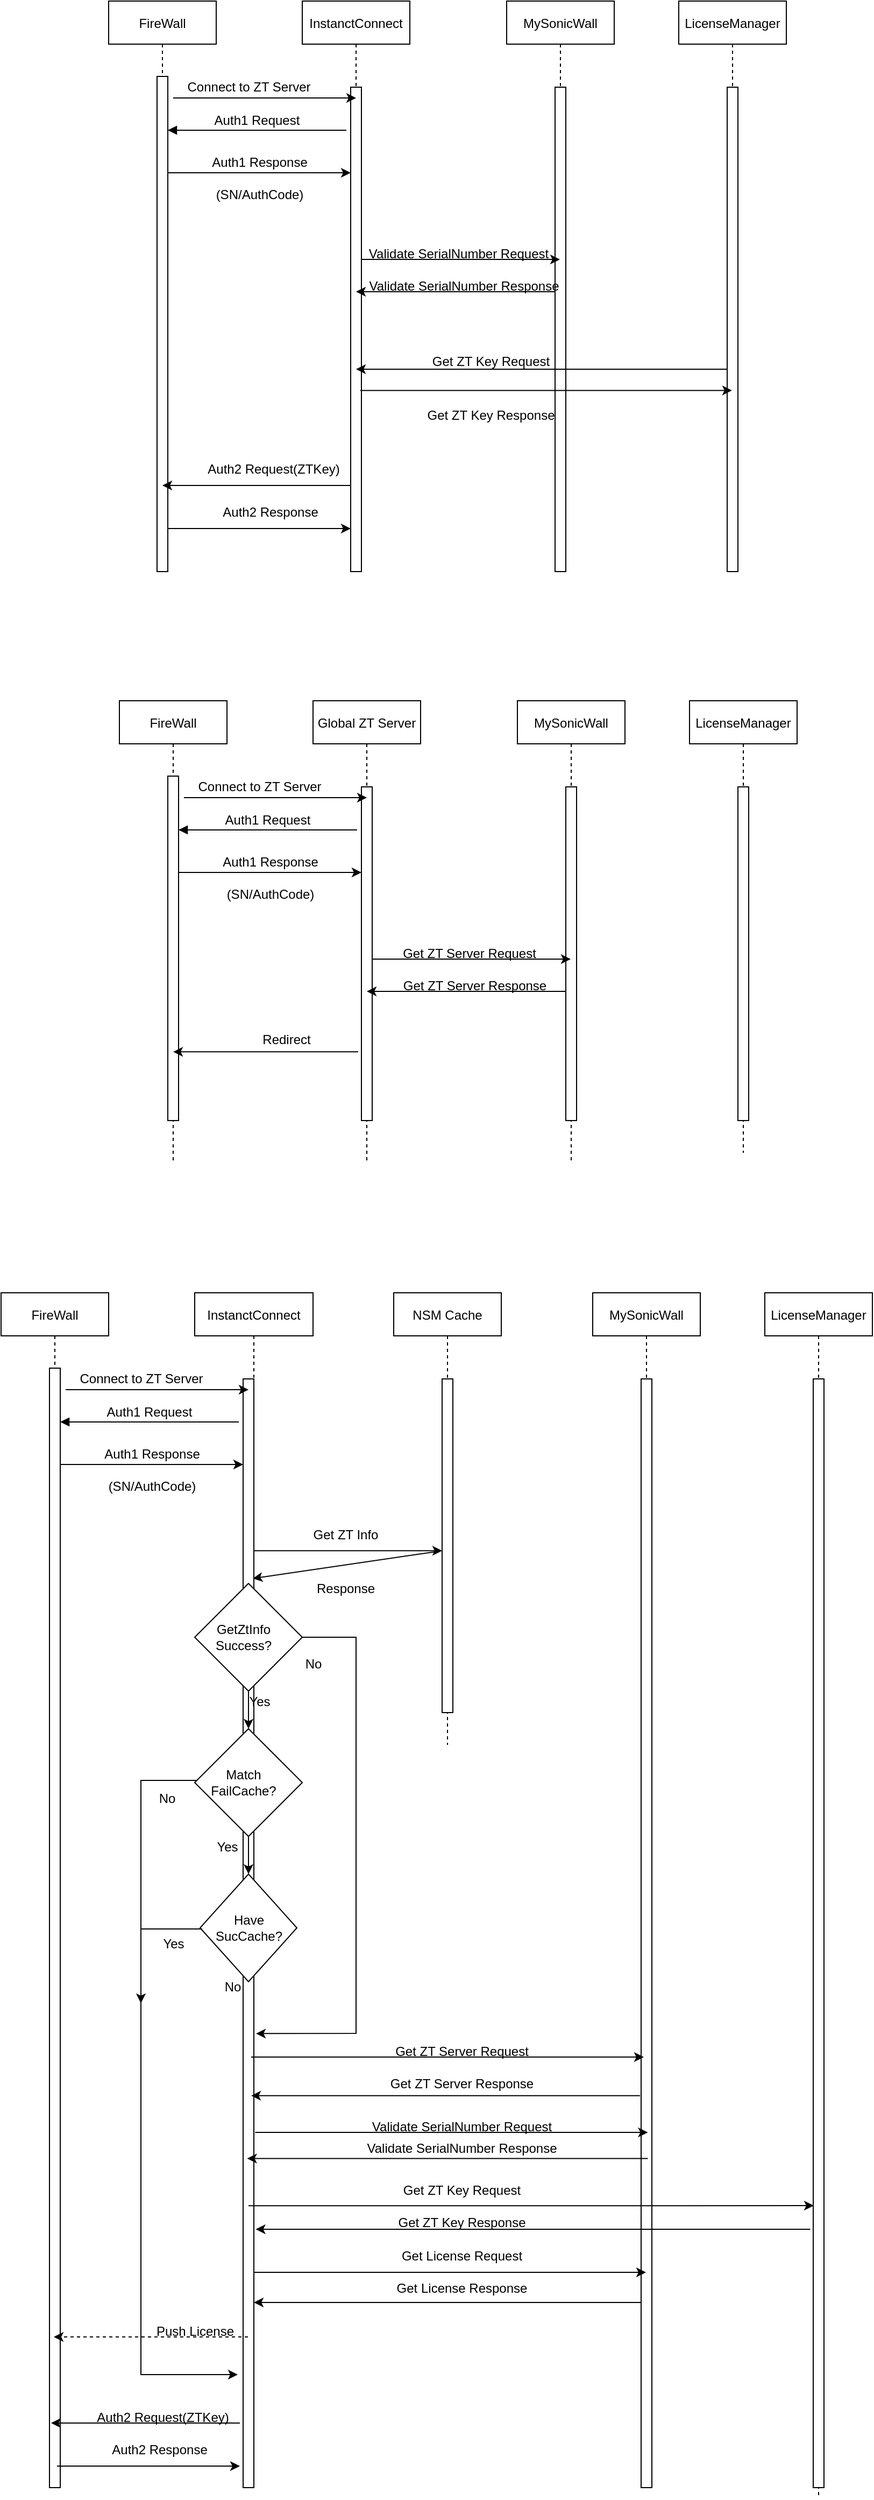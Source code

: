 <mxfile version="20.2.3" type="github">
  <diagram id="kgpKYQtTHZ0yAKxKKP6v" name="Page-1">
    <mxGraphModel dx="1422" dy="882" grid="1" gridSize="10" guides="1" tooltips="1" connect="1" arrows="1" fold="1" page="1" pageScale="1" pageWidth="850" pageHeight="11000" math="0" shadow="0">
      <root>
        <mxCell id="0" />
        <mxCell id="1" parent="0" />
        <mxCell id="3nuBFxr9cyL0pnOWT2aG-1" value="FireWall" style="shape=umlLifeline;perimeter=lifelinePerimeter;container=1;collapsible=0;recursiveResize=0;rounded=0;shadow=0;strokeWidth=1;" parent="1" vertex="1">
          <mxGeometry x="120" y="80" width="100" height="530" as="geometry" />
        </mxCell>
        <mxCell id="3nuBFxr9cyL0pnOWT2aG-2" value="" style="points=[];perimeter=orthogonalPerimeter;rounded=0;shadow=0;strokeWidth=1;" parent="3nuBFxr9cyL0pnOWT2aG-1" vertex="1">
          <mxGeometry x="45" y="70" width="10" height="460" as="geometry" />
        </mxCell>
        <mxCell id="OrFUJ4ZmauogPBNhCRfa-3" value="Auth1 Request" style="verticalAlign=bottom;endArrow=block;entryX=-0.1;entryY=-0.012;shadow=0;strokeWidth=1;entryDx=0;entryDy=0;entryPerimeter=0;fontSize=12;" edge="1" parent="3nuBFxr9cyL0pnOWT2aG-1">
          <mxGeometry relative="1" as="geometry">
            <mxPoint x="221" y="120.0" as="sourcePoint" />
            <mxPoint x="55" y="120.0" as="targetPoint" />
          </mxGeometry>
        </mxCell>
        <mxCell id="3nuBFxr9cyL0pnOWT2aG-5" value="InstanctConnect" style="shape=umlLifeline;perimeter=lifelinePerimeter;container=1;collapsible=0;recursiveResize=0;rounded=0;shadow=0;strokeWidth=1;" parent="1" vertex="1">
          <mxGeometry x="300" y="80" width="100" height="530" as="geometry" />
        </mxCell>
        <mxCell id="3nuBFxr9cyL0pnOWT2aG-6" value="" style="points=[];perimeter=orthogonalPerimeter;rounded=0;shadow=0;strokeWidth=1;" parent="3nuBFxr9cyL0pnOWT2aG-5" vertex="1">
          <mxGeometry x="45" y="80" width="10" height="450" as="geometry" />
        </mxCell>
        <mxCell id="OrFUJ4ZmauogPBNhCRfa-8" value="" style="endArrow=classic;html=1;rounded=0;" edge="1" parent="3nuBFxr9cyL0pnOWT2aG-5" target="3nuBFxr9cyL0pnOWT2aG-6">
          <mxGeometry width="50" height="50" relative="1" as="geometry">
            <mxPoint x="-125" y="159.5" as="sourcePoint" />
            <mxPoint x="40" y="160" as="targetPoint" />
            <Array as="points">
              <mxPoint x="-24.5" y="159.5" />
            </Array>
          </mxGeometry>
        </mxCell>
        <mxCell id="OrFUJ4ZmauogPBNhCRfa-1" value="LicenseManager" style="shape=umlLifeline;perimeter=lifelinePerimeter;container=1;collapsible=0;recursiveResize=0;rounded=0;shadow=0;strokeWidth=1;" vertex="1" parent="1">
          <mxGeometry x="650" y="80" width="100" height="530" as="geometry" />
        </mxCell>
        <mxCell id="OrFUJ4ZmauogPBNhCRfa-2" value="" style="points=[];perimeter=orthogonalPerimeter;rounded=0;shadow=0;strokeWidth=1;" vertex="1" parent="OrFUJ4ZmauogPBNhCRfa-1">
          <mxGeometry x="45" y="80" width="10" height="450" as="geometry" />
        </mxCell>
        <mxCell id="OrFUJ4ZmauogPBNhCRfa-6" value="" style="endArrow=classic;html=1;rounded=0;" edge="1" parent="1">
          <mxGeometry width="50" height="50" relative="1" as="geometry">
            <mxPoint x="180" y="170" as="sourcePoint" />
            <mxPoint x="350" y="170" as="targetPoint" />
            <Array as="points">
              <mxPoint x="250" y="170" />
              <mxPoint x="270" y="170" />
              <mxPoint x="310" y="170" />
            </Array>
          </mxGeometry>
        </mxCell>
        <mxCell id="OrFUJ4ZmauogPBNhCRfa-9" value="Connect to ZT Server" style="text;html=1;align=center;verticalAlign=middle;resizable=0;points=[];autosize=1;strokeColor=none;fillColor=none;" vertex="1" parent="1">
          <mxGeometry x="180" y="145" width="140" height="30" as="geometry" />
        </mxCell>
        <mxCell id="OrFUJ4ZmauogPBNhCRfa-10" value="Auth1 Response" style="text;html=1;align=center;verticalAlign=middle;resizable=0;points=[];autosize=1;strokeColor=none;fillColor=none;" vertex="1" parent="1">
          <mxGeometry x="205" y="215" width="110" height="30" as="geometry" />
        </mxCell>
        <mxCell id="OrFUJ4ZmauogPBNhCRfa-11" value="MySonicWall" style="shape=umlLifeline;perimeter=lifelinePerimeter;container=1;collapsible=0;recursiveResize=0;rounded=0;shadow=0;strokeWidth=1;" vertex="1" parent="1">
          <mxGeometry x="490" y="80" width="100" height="530" as="geometry" />
        </mxCell>
        <mxCell id="OrFUJ4ZmauogPBNhCRfa-12" value="" style="points=[];perimeter=orthogonalPerimeter;rounded=0;shadow=0;strokeWidth=1;" vertex="1" parent="OrFUJ4ZmauogPBNhCRfa-11">
          <mxGeometry x="45" y="80" width="10" height="450" as="geometry" />
        </mxCell>
        <mxCell id="OrFUJ4ZmauogPBNhCRfa-23" value="Get ZT Key Response" style="text;html=1;align=center;verticalAlign=middle;resizable=0;points=[];autosize=1;strokeColor=none;fillColor=none;fontSize=12;" vertex="1" parent="OrFUJ4ZmauogPBNhCRfa-11">
          <mxGeometry x="-85" y="370" width="140" height="30" as="geometry" />
        </mxCell>
        <mxCell id="OrFUJ4ZmauogPBNhCRfa-22" value="Get ZT Key Request" style="text;html=1;align=center;verticalAlign=middle;resizable=0;points=[];autosize=1;strokeColor=none;fillColor=none;fontSize=12;" vertex="1" parent="OrFUJ4ZmauogPBNhCRfa-11">
          <mxGeometry x="-80" y="320" width="130" height="30" as="geometry" />
        </mxCell>
        <mxCell id="OrFUJ4ZmauogPBNhCRfa-14" value="" style="endArrow=classic;html=1;rounded=0;fontSize=12;" edge="1" parent="1" source="OrFUJ4ZmauogPBNhCRfa-12">
          <mxGeometry width="50" height="50" relative="1" as="geometry">
            <mxPoint x="400" y="380" as="sourcePoint" />
            <mxPoint x="350" y="350" as="targetPoint" />
          </mxGeometry>
        </mxCell>
        <mxCell id="OrFUJ4ZmauogPBNhCRfa-16" value="" style="endArrow=classic;html=1;rounded=0;fontSize=12;" edge="1" parent="1" source="OrFUJ4ZmauogPBNhCRfa-2">
          <mxGeometry width="50" height="50" relative="1" as="geometry">
            <mxPoint x="400" y="380" as="sourcePoint" />
            <mxPoint x="350" y="422" as="targetPoint" />
          </mxGeometry>
        </mxCell>
        <mxCell id="OrFUJ4ZmauogPBNhCRfa-18" value="Validate SerialNumber Request" style="text;html=1;align=center;verticalAlign=middle;resizable=0;points=[];autosize=1;strokeColor=none;fillColor=none;fontSize=12;" vertex="1" parent="1">
          <mxGeometry x="350" y="300" width="190" height="30" as="geometry" />
        </mxCell>
        <mxCell id="OrFUJ4ZmauogPBNhCRfa-19" value="" style="endArrow=classic;html=1;rounded=0;fontSize=12;" edge="1" parent="1" source="3nuBFxr9cyL0pnOWT2aG-6" target="OrFUJ4ZmauogPBNhCRfa-11">
          <mxGeometry width="50" height="50" relative="1" as="geometry">
            <mxPoint x="360" y="310" as="sourcePoint" />
            <mxPoint x="450" y="330" as="targetPoint" />
            <Array as="points">
              <mxPoint x="480" y="320" />
            </Array>
          </mxGeometry>
        </mxCell>
        <mxCell id="OrFUJ4ZmauogPBNhCRfa-20" value="Validate SerialNumber Response" style="text;html=1;align=center;verticalAlign=middle;resizable=0;points=[];autosize=1;strokeColor=none;fillColor=none;fontSize=12;" vertex="1" parent="1">
          <mxGeometry x="350" y="330" width="200" height="30" as="geometry" />
        </mxCell>
        <mxCell id="OrFUJ4ZmauogPBNhCRfa-21" value="" style="endArrow=classic;html=1;rounded=0;fontSize=12;exitX=0.9;exitY=0.626;exitDx=0;exitDy=0;exitPerimeter=0;" edge="1" parent="1" source="3nuBFxr9cyL0pnOWT2aG-6" target="OrFUJ4ZmauogPBNhCRfa-1">
          <mxGeometry width="50" height="50" relative="1" as="geometry">
            <mxPoint x="400" y="480" as="sourcePoint" />
            <mxPoint x="450" y="430" as="targetPoint" />
          </mxGeometry>
        </mxCell>
        <mxCell id="OrFUJ4ZmauogPBNhCRfa-24" value="" style="endArrow=classic;html=1;rounded=0;fontSize=12;" edge="1" parent="1" source="3nuBFxr9cyL0pnOWT2aG-6" target="3nuBFxr9cyL0pnOWT2aG-1">
          <mxGeometry width="50" height="50" relative="1" as="geometry">
            <mxPoint x="400" y="480" as="sourcePoint" />
            <mxPoint x="450" y="430" as="targetPoint" />
            <Array as="points">
              <mxPoint x="290" y="530" />
            </Array>
          </mxGeometry>
        </mxCell>
        <mxCell id="OrFUJ4ZmauogPBNhCRfa-25" value="" style="endArrow=classic;html=1;rounded=0;fontSize=12;" edge="1" parent="1" source="3nuBFxr9cyL0pnOWT2aG-2" target="3nuBFxr9cyL0pnOWT2aG-6">
          <mxGeometry width="50" height="50" relative="1" as="geometry">
            <mxPoint x="400" y="480" as="sourcePoint" />
            <mxPoint x="450" y="430" as="targetPoint" />
            <Array as="points">
              <mxPoint x="290" y="570" />
            </Array>
          </mxGeometry>
        </mxCell>
        <mxCell id="OrFUJ4ZmauogPBNhCRfa-26" value="Auth2 Request(ZTKey)" style="text;html=1;align=center;verticalAlign=middle;resizable=0;points=[];autosize=1;strokeColor=none;fillColor=none;fontSize=12;" vertex="1" parent="1">
          <mxGeometry x="198" y="500" width="150" height="30" as="geometry" />
        </mxCell>
        <mxCell id="OrFUJ4ZmauogPBNhCRfa-27" value="Auth2 Response" style="text;html=1;align=center;verticalAlign=middle;resizable=0;points=[];autosize=1;strokeColor=none;fillColor=none;fontSize=12;" vertex="1" parent="1">
          <mxGeometry x="215" y="540" width="110" height="30" as="geometry" />
        </mxCell>
        <mxCell id="OrFUJ4ZmauogPBNhCRfa-28" value="(SN/AuthCode)" style="text;html=1;align=center;verticalAlign=middle;resizable=0;points=[];autosize=1;strokeColor=none;fillColor=none;fontSize=12;" vertex="1" parent="1">
          <mxGeometry x="210" y="245" width="100" height="30" as="geometry" />
        </mxCell>
        <mxCell id="OrFUJ4ZmauogPBNhCRfa-29" value="FireWall" style="shape=umlLifeline;perimeter=lifelinePerimeter;container=1;collapsible=0;recursiveResize=0;rounded=0;shadow=0;strokeWidth=1;" vertex="1" parent="1">
          <mxGeometry x="130" y="730" width="100" height="430" as="geometry" />
        </mxCell>
        <mxCell id="OrFUJ4ZmauogPBNhCRfa-30" value="" style="points=[];perimeter=orthogonalPerimeter;rounded=0;shadow=0;strokeWidth=1;" vertex="1" parent="OrFUJ4ZmauogPBNhCRfa-29">
          <mxGeometry x="45" y="70" width="10" height="320" as="geometry" />
        </mxCell>
        <mxCell id="OrFUJ4ZmauogPBNhCRfa-31" value="Auth1 Request" style="verticalAlign=bottom;endArrow=block;entryX=-0.1;entryY=-0.012;shadow=0;strokeWidth=1;entryDx=0;entryDy=0;entryPerimeter=0;fontSize=12;" edge="1" parent="OrFUJ4ZmauogPBNhCRfa-29">
          <mxGeometry relative="1" as="geometry">
            <mxPoint x="221" y="120.0" as="sourcePoint" />
            <mxPoint x="55" y="120.0" as="targetPoint" />
          </mxGeometry>
        </mxCell>
        <mxCell id="OrFUJ4ZmauogPBNhCRfa-32" value="Global ZT Server" style="shape=umlLifeline;perimeter=lifelinePerimeter;container=1;collapsible=0;recursiveResize=0;rounded=0;shadow=0;strokeWidth=1;" vertex="1" parent="1">
          <mxGeometry x="310" y="730" width="100" height="430" as="geometry" />
        </mxCell>
        <mxCell id="OrFUJ4ZmauogPBNhCRfa-33" value="" style="points=[];perimeter=orthogonalPerimeter;rounded=0;shadow=0;strokeWidth=1;" vertex="1" parent="OrFUJ4ZmauogPBNhCRfa-32">
          <mxGeometry x="45" y="80" width="10" height="310" as="geometry" />
        </mxCell>
        <mxCell id="OrFUJ4ZmauogPBNhCRfa-34" value="" style="endArrow=classic;html=1;rounded=0;" edge="1" parent="OrFUJ4ZmauogPBNhCRfa-32" target="OrFUJ4ZmauogPBNhCRfa-33">
          <mxGeometry width="50" height="50" relative="1" as="geometry">
            <mxPoint x="-125" y="159.5" as="sourcePoint" />
            <mxPoint x="40" y="160" as="targetPoint" />
            <Array as="points">
              <mxPoint x="-24.5" y="159.5" />
            </Array>
          </mxGeometry>
        </mxCell>
        <mxCell id="OrFUJ4ZmauogPBNhCRfa-35" value="LicenseManager" style="shape=umlLifeline;perimeter=lifelinePerimeter;container=1;collapsible=0;recursiveResize=0;rounded=0;shadow=0;strokeWidth=1;" vertex="1" parent="1">
          <mxGeometry x="660" y="730" width="100" height="420" as="geometry" />
        </mxCell>
        <mxCell id="OrFUJ4ZmauogPBNhCRfa-36" value="" style="points=[];perimeter=orthogonalPerimeter;rounded=0;shadow=0;strokeWidth=1;" vertex="1" parent="OrFUJ4ZmauogPBNhCRfa-35">
          <mxGeometry x="45" y="80" width="10" height="310" as="geometry" />
        </mxCell>
        <mxCell id="OrFUJ4ZmauogPBNhCRfa-37" value="" style="endArrow=classic;html=1;rounded=0;" edge="1" parent="1">
          <mxGeometry width="50" height="50" relative="1" as="geometry">
            <mxPoint x="190" y="820" as="sourcePoint" />
            <mxPoint x="360" y="820" as="targetPoint" />
            <Array as="points">
              <mxPoint x="260" y="820" />
              <mxPoint x="280" y="820" />
              <mxPoint x="320" y="820" />
            </Array>
          </mxGeometry>
        </mxCell>
        <mxCell id="OrFUJ4ZmauogPBNhCRfa-38" value="Connect to ZT Server" style="text;html=1;align=center;verticalAlign=middle;resizable=0;points=[];autosize=1;strokeColor=none;fillColor=none;" vertex="1" parent="1">
          <mxGeometry x="190" y="795" width="140" height="30" as="geometry" />
        </mxCell>
        <mxCell id="OrFUJ4ZmauogPBNhCRfa-39" value="Auth1 Response" style="text;html=1;align=center;verticalAlign=middle;resizable=0;points=[];autosize=1;strokeColor=none;fillColor=none;" vertex="1" parent="1">
          <mxGeometry x="215" y="865" width="110" height="30" as="geometry" />
        </mxCell>
        <mxCell id="OrFUJ4ZmauogPBNhCRfa-40" value="MySonicWall" style="shape=umlLifeline;perimeter=lifelinePerimeter;container=1;collapsible=0;recursiveResize=0;rounded=0;shadow=0;strokeWidth=1;" vertex="1" parent="1">
          <mxGeometry x="500" y="730" width="100" height="430" as="geometry" />
        </mxCell>
        <mxCell id="OrFUJ4ZmauogPBNhCRfa-41" value="" style="points=[];perimeter=orthogonalPerimeter;rounded=0;shadow=0;strokeWidth=1;" vertex="1" parent="OrFUJ4ZmauogPBNhCRfa-40">
          <mxGeometry x="45" y="80" width="10" height="310" as="geometry" />
        </mxCell>
        <mxCell id="OrFUJ4ZmauogPBNhCRfa-44" value="" style="endArrow=classic;html=1;rounded=0;fontSize=12;" edge="1" parent="1" source="OrFUJ4ZmauogPBNhCRfa-41">
          <mxGeometry width="50" height="50" relative="1" as="geometry">
            <mxPoint x="410" y="1030" as="sourcePoint" />
            <mxPoint x="360" y="1000" as="targetPoint" />
          </mxGeometry>
        </mxCell>
        <mxCell id="OrFUJ4ZmauogPBNhCRfa-46" value="Get ZT Server Request" style="text;html=1;align=center;verticalAlign=middle;resizable=0;points=[];autosize=1;strokeColor=none;fillColor=none;fontSize=12;" vertex="1" parent="1">
          <mxGeometry x="380" y="950" width="150" height="30" as="geometry" />
        </mxCell>
        <mxCell id="OrFUJ4ZmauogPBNhCRfa-47" value="" style="endArrow=classic;html=1;rounded=0;fontSize=12;" edge="1" parent="1" source="OrFUJ4ZmauogPBNhCRfa-33" target="OrFUJ4ZmauogPBNhCRfa-40">
          <mxGeometry width="50" height="50" relative="1" as="geometry">
            <mxPoint x="370" y="960" as="sourcePoint" />
            <mxPoint x="460" y="980" as="targetPoint" />
            <Array as="points">
              <mxPoint x="490" y="970" />
            </Array>
          </mxGeometry>
        </mxCell>
        <mxCell id="OrFUJ4ZmauogPBNhCRfa-48" value="Get ZT Server Response" style="text;html=1;align=center;verticalAlign=middle;resizable=0;points=[];autosize=1;strokeColor=none;fillColor=none;fontSize=12;" vertex="1" parent="1">
          <mxGeometry x="380" y="980" width="160" height="30" as="geometry" />
        </mxCell>
        <mxCell id="OrFUJ4ZmauogPBNhCRfa-52" value="Redirect" style="text;html=1;align=center;verticalAlign=middle;resizable=0;points=[];autosize=1;strokeColor=none;fillColor=none;fontSize=12;" vertex="1" parent="1">
          <mxGeometry x="250" y="1030" width="70" height="30" as="geometry" />
        </mxCell>
        <mxCell id="OrFUJ4ZmauogPBNhCRfa-54" value="(SN/AuthCode)" style="text;html=1;align=center;verticalAlign=middle;resizable=0;points=[];autosize=1;strokeColor=none;fillColor=none;fontSize=12;" vertex="1" parent="1">
          <mxGeometry x="220" y="895" width="100" height="30" as="geometry" />
        </mxCell>
        <mxCell id="OrFUJ4ZmauogPBNhCRfa-56" value="" style="endArrow=classic;html=1;rounded=0;fontSize=12;exitX=-0.3;exitY=0.794;exitDx=0;exitDy=0;exitPerimeter=0;" edge="1" parent="1" source="OrFUJ4ZmauogPBNhCRfa-33" target="OrFUJ4ZmauogPBNhCRfa-29">
          <mxGeometry width="50" height="50" relative="1" as="geometry">
            <mxPoint x="400" y="1010" as="sourcePoint" />
            <mxPoint x="450" y="960" as="targetPoint" />
          </mxGeometry>
        </mxCell>
        <mxCell id="OrFUJ4ZmauogPBNhCRfa-58" value="FireWall" style="shape=umlLifeline;perimeter=lifelinePerimeter;container=1;collapsible=0;recursiveResize=0;rounded=0;shadow=0;strokeWidth=1;" vertex="1" parent="1">
          <mxGeometry x="20" y="1280" width="100" height="1110" as="geometry" />
        </mxCell>
        <mxCell id="OrFUJ4ZmauogPBNhCRfa-59" value="" style="points=[];perimeter=orthogonalPerimeter;rounded=0;shadow=0;strokeWidth=1;" vertex="1" parent="OrFUJ4ZmauogPBNhCRfa-58">
          <mxGeometry x="45" y="70" width="10" height="1040" as="geometry" />
        </mxCell>
        <mxCell id="OrFUJ4ZmauogPBNhCRfa-60" value="Auth1 Request" style="verticalAlign=bottom;endArrow=block;entryX=-0.1;entryY=-0.012;shadow=0;strokeWidth=1;entryDx=0;entryDy=0;entryPerimeter=0;fontSize=12;" edge="1" parent="OrFUJ4ZmauogPBNhCRfa-58">
          <mxGeometry relative="1" as="geometry">
            <mxPoint x="221" y="120.0" as="sourcePoint" />
            <mxPoint x="55" y="120.0" as="targetPoint" />
          </mxGeometry>
        </mxCell>
        <mxCell id="OrFUJ4ZmauogPBNhCRfa-61" value="InstanctConnect" style="shape=umlLifeline;perimeter=lifelinePerimeter;container=1;collapsible=0;recursiveResize=0;rounded=0;shadow=0;strokeWidth=1;" vertex="1" parent="1">
          <mxGeometry x="200" y="1280" width="110" height="1110" as="geometry" />
        </mxCell>
        <mxCell id="OrFUJ4ZmauogPBNhCRfa-62" value="" style="points=[];perimeter=orthogonalPerimeter;rounded=0;shadow=0;strokeWidth=1;" vertex="1" parent="OrFUJ4ZmauogPBNhCRfa-61">
          <mxGeometry x="45" y="80" width="10" height="1030" as="geometry" />
        </mxCell>
        <mxCell id="OrFUJ4ZmauogPBNhCRfa-63" value="" style="endArrow=classic;html=1;rounded=0;" edge="1" parent="OrFUJ4ZmauogPBNhCRfa-61" target="OrFUJ4ZmauogPBNhCRfa-62">
          <mxGeometry width="50" height="50" relative="1" as="geometry">
            <mxPoint x="-125" y="159.5" as="sourcePoint" />
            <mxPoint x="40" y="160" as="targetPoint" />
            <Array as="points">
              <mxPoint x="-24.5" y="159.5" />
            </Array>
          </mxGeometry>
        </mxCell>
        <mxCell id="OrFUJ4ZmauogPBNhCRfa-107" value="" style="rhombus;whiteSpace=wrap;html=1;fontSize=12;" vertex="1" parent="OrFUJ4ZmauogPBNhCRfa-61">
          <mxGeometry y="405" width="100" height="100" as="geometry" />
        </mxCell>
        <mxCell id="OrFUJ4ZmauogPBNhCRfa-108" value="Match&lt;br&gt;FailCache?" style="text;html=1;align=center;verticalAlign=middle;resizable=0;points=[];autosize=1;strokeColor=none;fillColor=none;fontSize=12;" vertex="1" parent="OrFUJ4ZmauogPBNhCRfa-61">
          <mxGeometry x="5" y="435" width="80" height="40" as="geometry" />
        </mxCell>
        <mxCell id="OrFUJ4ZmauogPBNhCRfa-109" value="" style="rhombus;whiteSpace=wrap;html=1;fontSize=12;" vertex="1" parent="OrFUJ4ZmauogPBNhCRfa-61">
          <mxGeometry x="5" y="540" width="90" height="100" as="geometry" />
        </mxCell>
        <mxCell id="OrFUJ4ZmauogPBNhCRfa-110" value="Have &lt;br&gt;SucCache?" style="text;html=1;align=center;verticalAlign=middle;resizable=0;points=[];autosize=1;strokeColor=none;fillColor=none;fontSize=12;" vertex="1" parent="OrFUJ4ZmauogPBNhCRfa-61">
          <mxGeometry x="5" y="570" width="90" height="40" as="geometry" />
        </mxCell>
        <mxCell id="OrFUJ4ZmauogPBNhCRfa-111" value="" style="endArrow=classic;html=1;rounded=0;fontSize=12;entryX=0.5;entryY=0;entryDx=0;entryDy=0;" edge="1" parent="OrFUJ4ZmauogPBNhCRfa-61" target="OrFUJ4ZmauogPBNhCRfa-109">
          <mxGeometry width="50" height="50" relative="1" as="geometry">
            <mxPoint x="50" y="505" as="sourcePoint" />
            <mxPoint x="250" y="705" as="targetPoint" />
          </mxGeometry>
        </mxCell>
        <mxCell id="OrFUJ4ZmauogPBNhCRfa-105" value="Yes" style="text;html=1;align=center;verticalAlign=middle;resizable=0;points=[];autosize=1;strokeColor=none;fillColor=none;fontSize=12;" vertex="1" parent="OrFUJ4ZmauogPBNhCRfa-61">
          <mxGeometry x="10" y="500" width="40" height="30" as="geometry" />
        </mxCell>
        <mxCell id="OrFUJ4ZmauogPBNhCRfa-116" value="No" style="text;html=1;align=center;verticalAlign=middle;resizable=0;points=[];autosize=1;strokeColor=none;fillColor=none;fontSize=12;" vertex="1" parent="OrFUJ4ZmauogPBNhCRfa-61">
          <mxGeometry x="15" y="630" width="40" height="30" as="geometry" />
        </mxCell>
        <mxCell id="OrFUJ4ZmauogPBNhCRfa-115" value="" style="endArrow=classic;html=1;rounded=0;fontSize=12;exitX=0.022;exitY=0.525;exitDx=0;exitDy=0;exitPerimeter=0;" edge="1" parent="OrFUJ4ZmauogPBNhCRfa-61" source="OrFUJ4ZmauogPBNhCRfa-110">
          <mxGeometry width="50" height="50" relative="1" as="geometry">
            <mxPoint x="-20" y="470" as="sourcePoint" />
            <mxPoint x="40" y="1005" as="targetPoint" />
            <Array as="points">
              <mxPoint x="-50" y="591" />
              <mxPoint x="-50" y="1005" />
            </Array>
          </mxGeometry>
        </mxCell>
        <mxCell id="OrFUJ4ZmauogPBNhCRfa-122" style="edgeStyle=orthogonalEdgeStyle;rounded=0;orthogonalLoop=1;jettySize=auto;html=1;exitX=0.5;exitY=1;exitDx=0;exitDy=0;fontSize=12;entryX=0.5;entryY=0;entryDx=0;entryDy=0;" edge="1" parent="OrFUJ4ZmauogPBNhCRfa-61" source="OrFUJ4ZmauogPBNhCRfa-120" target="OrFUJ4ZmauogPBNhCRfa-107">
          <mxGeometry relative="1" as="geometry" />
        </mxCell>
        <mxCell id="OrFUJ4ZmauogPBNhCRfa-120" value="" style="rhombus;whiteSpace=wrap;html=1;fontSize=12;" vertex="1" parent="OrFUJ4ZmauogPBNhCRfa-61">
          <mxGeometry y="270" width="100" height="100" as="geometry" />
        </mxCell>
        <mxCell id="OrFUJ4ZmauogPBNhCRfa-121" value="GetZtInfo&lt;br&gt;Success?" style="text;html=1;align=center;verticalAlign=middle;resizable=0;points=[];autosize=1;strokeColor=none;fillColor=none;fontSize=12;" vertex="1" parent="OrFUJ4ZmauogPBNhCRfa-61">
          <mxGeometry x="5" y="300" width="80" height="40" as="geometry" />
        </mxCell>
        <mxCell id="OrFUJ4ZmauogPBNhCRfa-125" value="" style="endArrow=classic;html=1;rounded=0;fontSize=12;exitX=1;exitY=0.5;exitDx=0;exitDy=0;entryX=0.518;entryY=0.62;entryDx=0;entryDy=0;entryPerimeter=0;" edge="1" parent="OrFUJ4ZmauogPBNhCRfa-61" source="OrFUJ4ZmauogPBNhCRfa-120" target="OrFUJ4ZmauogPBNhCRfa-61">
          <mxGeometry width="50" height="50" relative="1" as="geometry">
            <mxPoint x="200" y="600" as="sourcePoint" />
            <mxPoint x="150" y="680" as="targetPoint" />
            <Array as="points">
              <mxPoint x="150" y="320" />
              <mxPoint x="150" y="688" />
            </Array>
          </mxGeometry>
        </mxCell>
        <mxCell id="OrFUJ4ZmauogPBNhCRfa-99" value="Push License" style="text;html=1;align=center;verticalAlign=middle;resizable=0;points=[];autosize=1;strokeColor=none;fillColor=none;fontSize=12;" vertex="1" parent="OrFUJ4ZmauogPBNhCRfa-61">
          <mxGeometry x="-50" y="950" width="100" height="30" as="geometry" />
        </mxCell>
        <mxCell id="OrFUJ4ZmauogPBNhCRfa-64" value="LicenseManager" style="shape=umlLifeline;perimeter=lifelinePerimeter;container=1;collapsible=0;recursiveResize=0;rounded=0;shadow=0;strokeWidth=1;" vertex="1" parent="1">
          <mxGeometry x="730" y="1280" width="100" height="1120" as="geometry" />
        </mxCell>
        <mxCell id="OrFUJ4ZmauogPBNhCRfa-65" value="" style="points=[];perimeter=orthogonalPerimeter;rounded=0;shadow=0;strokeWidth=1;" vertex="1" parent="OrFUJ4ZmauogPBNhCRfa-64">
          <mxGeometry x="45" y="80" width="10" height="1030" as="geometry" />
        </mxCell>
        <mxCell id="OrFUJ4ZmauogPBNhCRfa-66" value="" style="endArrow=classic;html=1;rounded=0;" edge="1" parent="1">
          <mxGeometry width="50" height="50" relative="1" as="geometry">
            <mxPoint x="80" y="1370" as="sourcePoint" />
            <mxPoint x="250" y="1370" as="targetPoint" />
            <Array as="points">
              <mxPoint x="150" y="1370" />
              <mxPoint x="170" y="1370" />
              <mxPoint x="210" y="1370" />
            </Array>
          </mxGeometry>
        </mxCell>
        <mxCell id="OrFUJ4ZmauogPBNhCRfa-67" value="Connect to ZT Server" style="text;html=1;align=center;verticalAlign=middle;resizable=0;points=[];autosize=1;strokeColor=none;fillColor=none;" vertex="1" parent="1">
          <mxGeometry x="80" y="1345" width="140" height="30" as="geometry" />
        </mxCell>
        <mxCell id="OrFUJ4ZmauogPBNhCRfa-68" value="Auth1 Response" style="text;html=1;align=center;verticalAlign=middle;resizable=0;points=[];autosize=1;strokeColor=none;fillColor=none;" vertex="1" parent="1">
          <mxGeometry x="105" y="1415" width="110" height="30" as="geometry" />
        </mxCell>
        <mxCell id="OrFUJ4ZmauogPBNhCRfa-69" value="MySonicWall" style="shape=umlLifeline;perimeter=lifelinePerimeter;container=1;collapsible=0;recursiveResize=0;rounded=0;shadow=0;strokeWidth=1;" vertex="1" parent="1">
          <mxGeometry x="570" y="1280" width="100" height="1110" as="geometry" />
        </mxCell>
        <mxCell id="OrFUJ4ZmauogPBNhCRfa-70" value="" style="points=[];perimeter=orthogonalPerimeter;rounded=0;shadow=0;strokeWidth=1;" vertex="1" parent="OrFUJ4ZmauogPBNhCRfa-69">
          <mxGeometry x="45" y="80" width="10" height="1030" as="geometry" />
        </mxCell>
        <mxCell id="OrFUJ4ZmauogPBNhCRfa-76" value="" style="endArrow=classic;html=1;rounded=0;fontSize=12;" edge="1" parent="OrFUJ4ZmauogPBNhCRfa-69">
          <mxGeometry width="50" height="50" relative="1" as="geometry">
            <mxPoint x="-313.75" y="780" as="sourcePoint" />
            <mxPoint x="51.25" y="780" as="targetPoint" />
            <Array as="points">
              <mxPoint x="-8.25" y="780" />
            </Array>
          </mxGeometry>
        </mxCell>
        <mxCell id="OrFUJ4ZmauogPBNhCRfa-84" value="" style="endArrow=classic;html=1;rounded=0;fontSize=12;" edge="1" parent="OrFUJ4ZmauogPBNhCRfa-69">
          <mxGeometry width="50" height="50" relative="1" as="geometry">
            <mxPoint x="202.25" y="870" as="sourcePoint" />
            <mxPoint x="-313.25" y="870" as="targetPoint" />
          </mxGeometry>
        </mxCell>
        <mxCell id="OrFUJ4ZmauogPBNhCRfa-85" value="" style="endArrow=classic;html=1;rounded=0;fontSize=12;exitX=0.1;exitY=0.484;exitDx=0;exitDy=0;exitPerimeter=0;" edge="1" parent="OrFUJ4ZmauogPBNhCRfa-69">
          <mxGeometry width="50" height="50" relative="1" as="geometry">
            <mxPoint x="44" y="745.92" as="sourcePoint" />
            <mxPoint x="-317.5" y="745.92" as="targetPoint" />
          </mxGeometry>
        </mxCell>
        <mxCell id="OrFUJ4ZmauogPBNhCRfa-86" value="Get ZT Server Request" style="text;html=1;align=center;verticalAlign=middle;resizable=0;points=[];autosize=1;strokeColor=none;fillColor=none;fontSize=12;" vertex="1" parent="OrFUJ4ZmauogPBNhCRfa-69">
          <mxGeometry x="-196.75" y="690" width="150" height="30" as="geometry" />
        </mxCell>
        <mxCell id="OrFUJ4ZmauogPBNhCRfa-87" value="" style="endArrow=classic;html=1;rounded=0;fontSize=12;" edge="1" parent="OrFUJ4ZmauogPBNhCRfa-69">
          <mxGeometry width="50" height="50" relative="1" as="geometry">
            <mxPoint x="-317.5" y="710" as="sourcePoint" />
            <mxPoint x="47.5" y="710" as="targetPoint" />
            <Array as="points">
              <mxPoint x="-86.75" y="710" />
            </Array>
          </mxGeometry>
        </mxCell>
        <mxCell id="OrFUJ4ZmauogPBNhCRfa-88" value="Get ZT Server Response" style="text;html=1;align=center;verticalAlign=middle;resizable=0;points=[];autosize=1;strokeColor=none;fillColor=none;fontSize=12;" vertex="1" parent="OrFUJ4ZmauogPBNhCRfa-69">
          <mxGeometry x="-201.75" y="720" width="160" height="30" as="geometry" />
        </mxCell>
        <mxCell id="OrFUJ4ZmauogPBNhCRfa-90" value="Get License Request" style="text;html=1;align=center;verticalAlign=middle;resizable=0;points=[];autosize=1;strokeColor=none;fillColor=none;fontSize=12;" vertex="1" parent="OrFUJ4ZmauogPBNhCRfa-69">
          <mxGeometry x="-191.75" y="880" width="140" height="30" as="geometry" />
        </mxCell>
        <mxCell id="OrFUJ4ZmauogPBNhCRfa-77" value="Get License Response" style="text;html=1;align=center;verticalAlign=middle;resizable=0;points=[];autosize=1;strokeColor=none;fillColor=none;fontSize=12;" vertex="1" parent="OrFUJ4ZmauogPBNhCRfa-69">
          <mxGeometry x="-191.75" y="910" width="140" height="30" as="geometry" />
        </mxCell>
        <mxCell id="OrFUJ4ZmauogPBNhCRfa-91" value="" style="endArrow=classic;html=1;rounded=0;fontSize=12;" edge="1" parent="OrFUJ4ZmauogPBNhCRfa-69">
          <mxGeometry width="50" height="50" relative="1" as="geometry">
            <mxPoint x="-315.5" y="910" as="sourcePoint" />
            <mxPoint x="49.5" y="910" as="targetPoint" />
            <Array as="points">
              <mxPoint x="-85" y="910" />
            </Array>
          </mxGeometry>
        </mxCell>
        <mxCell id="OrFUJ4ZmauogPBNhCRfa-92" value="Validate SerialNumber Response" style="text;html=1;align=center;verticalAlign=middle;resizable=0;points=[];autosize=1;strokeColor=none;fillColor=none;fontSize=12;" vertex="1" parent="OrFUJ4ZmauogPBNhCRfa-69">
          <mxGeometry x="-221.75" y="780" width="200" height="30" as="geometry" />
        </mxCell>
        <mxCell id="OrFUJ4ZmauogPBNhCRfa-93" value="" style="endArrow=classic;html=1;rounded=0;fontSize=12;entryX=0.2;entryY=0.573;entryDx=0;entryDy=0;entryPerimeter=0;" edge="1" parent="OrFUJ4ZmauogPBNhCRfa-69">
          <mxGeometry width="50" height="50" relative="1" as="geometry">
            <mxPoint x="51.25" y="804.24" as="sourcePoint" />
            <mxPoint x="-321.25" y="804.24" as="targetPoint" />
          </mxGeometry>
        </mxCell>
        <mxCell id="OrFUJ4ZmauogPBNhCRfa-72" value="Get ZT Key Request" style="text;html=1;align=center;verticalAlign=middle;resizable=0;points=[];autosize=1;strokeColor=none;fillColor=none;fontSize=12;" vertex="1" parent="OrFUJ4ZmauogPBNhCRfa-69">
          <mxGeometry x="-186.75" y="819" width="130" height="30" as="geometry" />
        </mxCell>
        <mxCell id="OrFUJ4ZmauogPBNhCRfa-75" value="Validate SerialNumber Request" style="text;html=1;align=center;verticalAlign=middle;resizable=0;points=[];autosize=1;strokeColor=none;fillColor=none;fontSize=12;" vertex="1" parent="OrFUJ4ZmauogPBNhCRfa-69">
          <mxGeometry x="-216.75" y="760" width="190" height="30" as="geometry" />
        </mxCell>
        <mxCell id="OrFUJ4ZmauogPBNhCRfa-71" value="Get ZT Key Response" style="text;html=1;align=center;verticalAlign=middle;resizable=0;points=[];autosize=1;strokeColor=none;fillColor=none;fontSize=12;" vertex="1" parent="OrFUJ4ZmauogPBNhCRfa-69">
          <mxGeometry x="-191.75" y="849" width="140" height="30" as="geometry" />
        </mxCell>
        <mxCell id="OrFUJ4ZmauogPBNhCRfa-78" value="" style="endArrow=classic;html=1;rounded=0;fontSize=12;" edge="1" parent="OrFUJ4ZmauogPBNhCRfa-69">
          <mxGeometry width="50" height="50" relative="1" as="geometry">
            <mxPoint x="-320" y="848.12" as="sourcePoint" />
            <mxPoint x="205.5" y="848" as="targetPoint" />
            <Array as="points">
              <mxPoint x="22" y="848.12" />
            </Array>
          </mxGeometry>
        </mxCell>
        <mxCell id="OrFUJ4ZmauogPBNhCRfa-79" value="" style="endArrow=classic;html=1;rounded=0;fontSize=12;" edge="1" parent="1">
          <mxGeometry width="50" height="50" relative="1" as="geometry">
            <mxPoint x="242" y="2330" as="sourcePoint" />
            <mxPoint x="66.5" y="2330" as="targetPoint" />
            <Array as="points">
              <mxPoint x="187" y="2330" />
            </Array>
          </mxGeometry>
        </mxCell>
        <mxCell id="OrFUJ4ZmauogPBNhCRfa-80" value="" style="endArrow=classic;html=1;rounded=0;fontSize=12;" edge="1" parent="1">
          <mxGeometry width="50" height="50" relative="1" as="geometry">
            <mxPoint x="72" y="2370" as="sourcePoint" />
            <mxPoint x="242" y="2370" as="targetPoint" />
            <Array as="points">
              <mxPoint x="187" y="2370" />
            </Array>
          </mxGeometry>
        </mxCell>
        <mxCell id="OrFUJ4ZmauogPBNhCRfa-81" value="Auth2 Request(ZTKey)" style="text;html=1;align=center;verticalAlign=middle;resizable=0;points=[];autosize=1;strokeColor=none;fillColor=none;fontSize=12;" vertex="1" parent="1">
          <mxGeometry x="95" y="2310" width="150" height="30" as="geometry" />
        </mxCell>
        <mxCell id="OrFUJ4ZmauogPBNhCRfa-82" value="Auth2 Response" style="text;html=1;align=center;verticalAlign=middle;resizable=0;points=[];autosize=1;strokeColor=none;fillColor=none;fontSize=12;" vertex="1" parent="1">
          <mxGeometry x="112" y="2340" width="110" height="30" as="geometry" />
        </mxCell>
        <mxCell id="OrFUJ4ZmauogPBNhCRfa-83" value="(SN/AuthCode)" style="text;html=1;align=center;verticalAlign=middle;resizable=0;points=[];autosize=1;strokeColor=none;fillColor=none;fontSize=12;" vertex="1" parent="1">
          <mxGeometry x="110" y="1445" width="100" height="30" as="geometry" />
        </mxCell>
        <mxCell id="OrFUJ4ZmauogPBNhCRfa-96" value="NSM Cache" style="shape=umlLifeline;perimeter=lifelinePerimeter;container=1;collapsible=0;recursiveResize=0;rounded=0;shadow=0;strokeWidth=1;" vertex="1" parent="1">
          <mxGeometry x="385" y="1280" width="100" height="420" as="geometry" />
        </mxCell>
        <mxCell id="OrFUJ4ZmauogPBNhCRfa-97" value="" style="points=[];perimeter=orthogonalPerimeter;rounded=0;shadow=0;strokeWidth=1;" vertex="1" parent="OrFUJ4ZmauogPBNhCRfa-96">
          <mxGeometry x="45" y="80" width="10" height="310" as="geometry" />
        </mxCell>
        <mxCell id="OrFUJ4ZmauogPBNhCRfa-98" value="" style="endArrow=classic;html=1;rounded=0;fontSize=12;exitX=0.5;exitY=0.876;exitDx=0;exitDy=0;exitPerimeter=0;dashed=1;" edge="1" parent="1">
          <mxGeometry width="50" height="50" relative="1" as="geometry">
            <mxPoint x="249.5" y="2250.0" as="sourcePoint" />
            <mxPoint x="69" y="2250.0" as="targetPoint" />
          </mxGeometry>
        </mxCell>
        <mxCell id="OrFUJ4ZmauogPBNhCRfa-100" value="" style="endArrow=classic;html=1;rounded=0;fontSize=12;exitX=1;exitY=0.155;exitDx=0;exitDy=0;exitPerimeter=0;" edge="1" parent="1" source="OrFUJ4ZmauogPBNhCRfa-62" target="OrFUJ4ZmauogPBNhCRfa-97">
          <mxGeometry width="50" height="50" relative="1" as="geometry">
            <mxPoint x="400" y="1580" as="sourcePoint" />
            <mxPoint x="450" y="1530" as="targetPoint" />
          </mxGeometry>
        </mxCell>
        <mxCell id="OrFUJ4ZmauogPBNhCRfa-101" value="Get ZT Info" style="text;html=1;align=center;verticalAlign=middle;resizable=0;points=[];autosize=1;strokeColor=none;fillColor=none;fontSize=12;" vertex="1" parent="1">
          <mxGeometry x="300" y="1490" width="80" height="30" as="geometry" />
        </mxCell>
        <mxCell id="OrFUJ4ZmauogPBNhCRfa-102" value="" style="endArrow=classic;html=1;rounded=0;fontSize=12;entryX=0.9;entryY=0.18;entryDx=0;entryDy=0;entryPerimeter=0;exitX=-0.2;exitY=0.516;exitDx=0;exitDy=0;exitPerimeter=0;" edge="1" parent="1" source="OrFUJ4ZmauogPBNhCRfa-97" target="OrFUJ4ZmauogPBNhCRfa-62">
          <mxGeometry width="50" height="50" relative="1" as="geometry">
            <mxPoint x="400" y="1580" as="sourcePoint" />
            <mxPoint x="450" y="1530" as="targetPoint" />
          </mxGeometry>
        </mxCell>
        <mxCell id="OrFUJ4ZmauogPBNhCRfa-103" value="Response" style="text;html=1;align=center;verticalAlign=middle;resizable=0;points=[];autosize=1;strokeColor=none;fillColor=none;fontSize=12;" vertex="1" parent="1">
          <mxGeometry x="300" y="1540" width="80" height="30" as="geometry" />
        </mxCell>
        <mxCell id="OrFUJ4ZmauogPBNhCRfa-114" value="No" style="text;html=1;align=center;verticalAlign=middle;resizable=0;points=[];autosize=1;strokeColor=none;fillColor=none;fontSize=12;" vertex="1" parent="1">
          <mxGeometry x="154.25" y="1735" width="40" height="30" as="geometry" />
        </mxCell>
        <mxCell id="OrFUJ4ZmauogPBNhCRfa-117" value="Yes" style="text;html=1;align=center;verticalAlign=middle;resizable=0;points=[];autosize=1;strokeColor=none;fillColor=none;fontSize=12;" vertex="1" parent="1">
          <mxGeometry x="160" y="1870" width="40" height="30" as="geometry" />
        </mxCell>
        <mxCell id="OrFUJ4ZmauogPBNhCRfa-119" value="" style="endArrow=classic;html=1;rounded=0;fontSize=12;exitX=-0.037;exitY=0.45;exitDx=0;exitDy=0;exitPerimeter=0;" edge="1" parent="1" source="OrFUJ4ZmauogPBNhCRfa-108">
          <mxGeometry width="50" height="50" relative="1" as="geometry">
            <mxPoint x="400" y="1870" as="sourcePoint" />
            <mxPoint x="150" y="1940" as="targetPoint" />
            <Array as="points">
              <mxPoint x="150" y="1733" />
            </Array>
          </mxGeometry>
        </mxCell>
        <mxCell id="OrFUJ4ZmauogPBNhCRfa-123" value="Yes" style="text;html=1;align=center;verticalAlign=middle;resizable=0;points=[];autosize=1;strokeColor=none;fillColor=none;fontSize=12;" vertex="1" parent="1">
          <mxGeometry x="240" y="1645" width="40" height="30" as="geometry" />
        </mxCell>
        <mxCell id="OrFUJ4ZmauogPBNhCRfa-124" value="No" style="text;html=1;align=center;verticalAlign=middle;resizable=0;points=[];autosize=1;strokeColor=none;fillColor=none;fontSize=12;" vertex="1" parent="1">
          <mxGeometry x="290" y="1610" width="40" height="30" as="geometry" />
        </mxCell>
        <mxCell id="OrFUJ4ZmauogPBNhCRfa-126" value="" style="endArrow=classic;html=1;rounded=0;fontSize=12;exitX=0;exitY=0.833;exitDx=0;exitDy=0;exitPerimeter=0;" edge="1" parent="1" source="OrFUJ4ZmauogPBNhCRfa-70" target="OrFUJ4ZmauogPBNhCRfa-61">
          <mxGeometry width="50" height="50" relative="1" as="geometry">
            <mxPoint x="400" y="1970" as="sourcePoint" />
            <mxPoint x="450" y="1920" as="targetPoint" />
          </mxGeometry>
        </mxCell>
      </root>
    </mxGraphModel>
  </diagram>
</mxfile>
